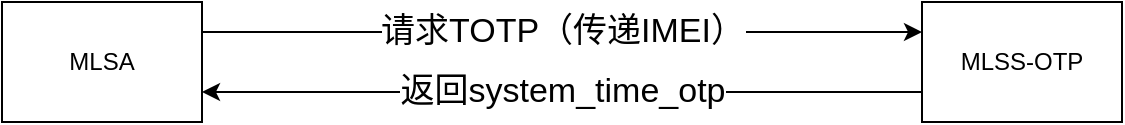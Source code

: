 <mxfile version="13.1.3" type="github">
  <diagram id="OjFz2mmCENQX1XDGvH8Z" name="Page-1">
    <mxGraphModel dx="595" dy="723" grid="1" gridSize="10" guides="1" tooltips="1" connect="1" arrows="1" fold="1" page="1" pageScale="1" pageWidth="827" pageHeight="1169" math="0" shadow="0">
      <root>
        <mxCell id="0" />
        <mxCell id="1" parent="0" />
        <mxCell id="TqjeliuVrdIDA-YOgKLY-1" value="返回system_time_otp" style="edgeStyle=orthogonalEdgeStyle;rounded=0;orthogonalLoop=1;jettySize=auto;html=1;exitX=0;exitY=0.75;exitDx=0;exitDy=0;entryX=1;entryY=0.75;entryDx=0;entryDy=0;fontSize=17;" parent="1" source="TqjeliuVrdIDA-YOgKLY-2" target="TqjeliuVrdIDA-YOgKLY-4" edge="1">
          <mxGeometry relative="1" as="geometry" />
        </mxCell>
        <mxCell id="TqjeliuVrdIDA-YOgKLY-2" value="MLSS-OTP" style="rounded=0;whiteSpace=wrap;html=1;" parent="1" vertex="1">
          <mxGeometry x="1380" y="200" width="100" height="60" as="geometry" />
        </mxCell>
        <mxCell id="TqjeliuVrdIDA-YOgKLY-3" value="请求TOTP（传递IMEI）" style="edgeStyle=orthogonalEdgeStyle;rounded=0;orthogonalLoop=1;jettySize=auto;html=1;exitX=1;exitY=0.25;exitDx=0;exitDy=0;entryX=0;entryY=0.25;entryDx=0;entryDy=0;fontSize=17;" parent="1" source="TqjeliuVrdIDA-YOgKLY-4" target="TqjeliuVrdIDA-YOgKLY-2" edge="1">
          <mxGeometry relative="1" as="geometry" />
        </mxCell>
        <mxCell id="TqjeliuVrdIDA-YOgKLY-4" value="MLSA" style="rounded=0;whiteSpace=wrap;html=1;" parent="1" vertex="1">
          <mxGeometry x="920" y="200" width="100" height="60" as="geometry" />
        </mxCell>
      </root>
    </mxGraphModel>
  </diagram>
</mxfile>
